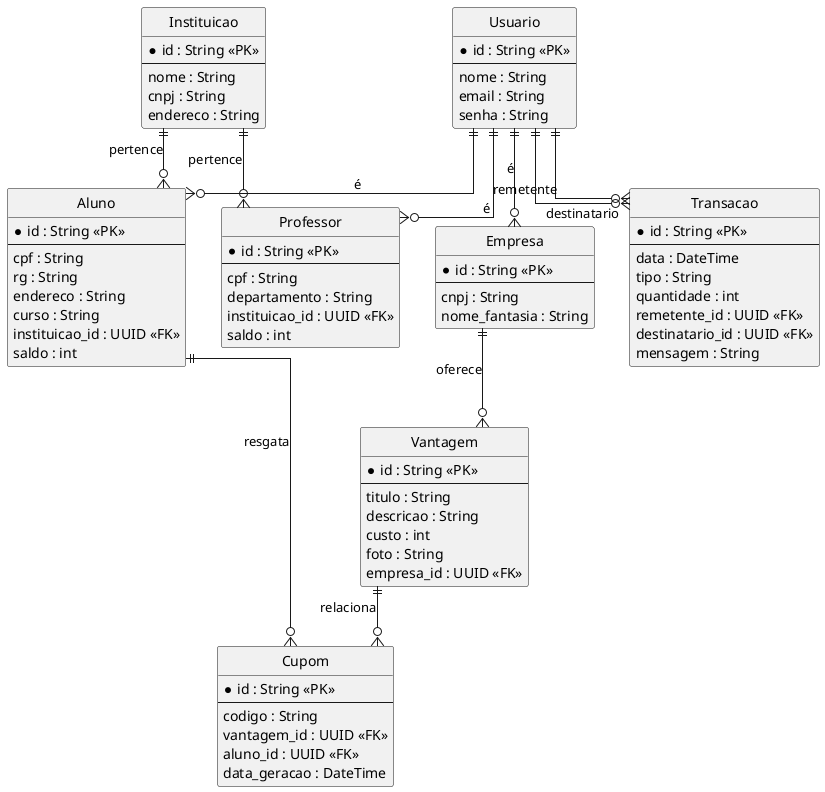 @startuml
hide circle
skinparam linetype ortho

entity Usuario {
  * id : String <<PK>>
  --
  nome : String
  email : String
  senha : String
}

entity Aluno {
  * id : String <<PK>>
  --
  cpf : String
  rg : String
  endereco : String
  curso : String
  instituicao_id : UUID <<FK>>
  saldo : int
}

entity Professor {
  * id : String <<PK>>
  --
  cpf : String
  departamento : String
  instituicao_id : UUID <<FK>>
  saldo : int
}

entity Empresa {
  * id : String <<PK>>
  --
  cnpj : String
  nome_fantasia : String
}

entity Instituicao {
  * id : String <<PK>>
  --
  nome : String
  cnpj : String
  endereco : String
}

entity Vantagem {
  * id : String <<PK>>
  --
  titulo : String
  descricao : String
  custo : int
  foto : String
  empresa_id : UUID <<FK>>
}

entity Transacao {
  * id : String <<PK>>
  --
  data : DateTime
  tipo : String
  quantidade : int
  remetente_id : UUID <<FK>>
  destinatario_id : UUID <<FK>>
  mensagem : String
}

entity Cupom {
  * id : String <<PK>>
  --
  codigo : String
  vantagem_id : UUID <<FK>>
  aluno_id : UUID <<FK>>
  data_geracao : DateTime
}

' Relacionamentos principais
Usuario ||--o{ Aluno : "é"
Usuario ||--o{ Professor : "é"
Usuario ||--o{ Empresa : "é"

Instituicao ||--o{ Aluno : "pertence"
Instituicao ||--o{ Professor : "pertence"

Empresa ||--o{ Vantagem : "oferece"
Vantagem ||--o{ Cupom : "relaciona"
Aluno ||--o{ Cupom : "resgata"

Usuario ||--o{ Transacao : "remetente"
Usuario ||--o{ Transacao : "destinatario"
@enduml
